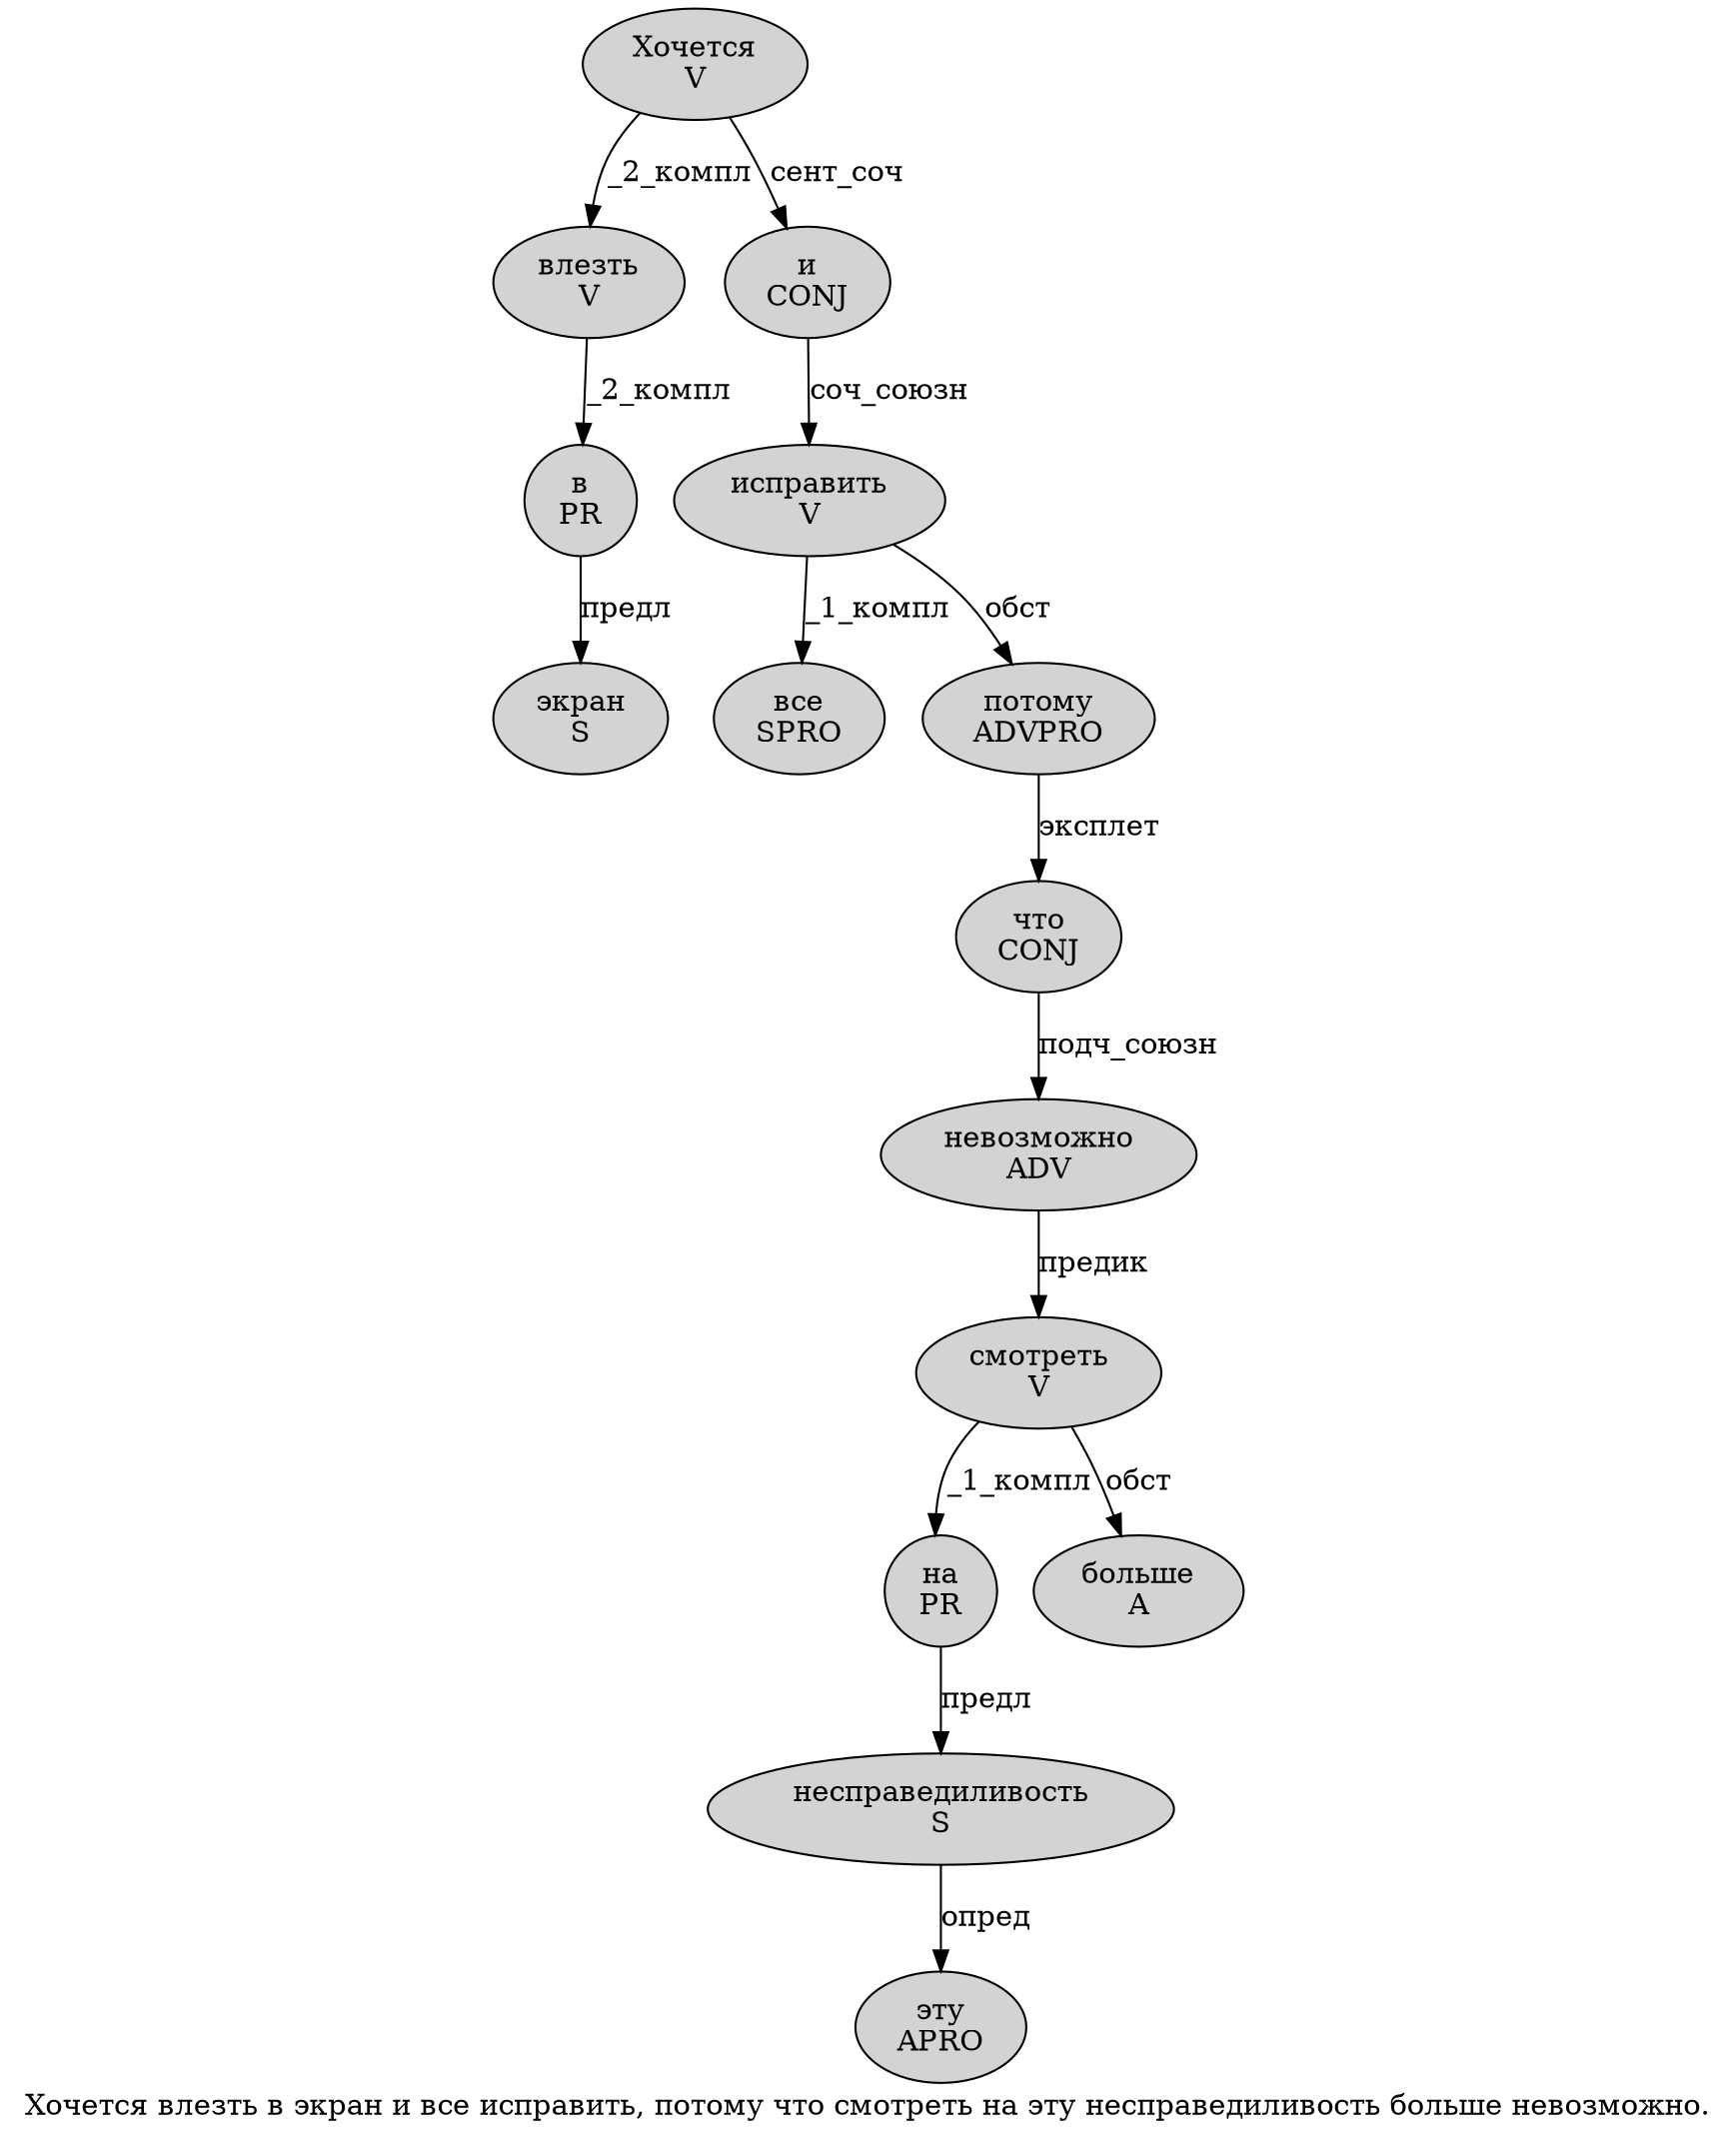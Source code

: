 digraph SENTENCE_881 {
	graph [label="Хочется влезть в экран и все исправить, потому что смотреть на эту несправедиливость больше невозможно."]
	node [style=filled]
		0 [label="Хочется
V" color="" fillcolor=lightgray penwidth=1 shape=ellipse]
		1 [label="влезть
V" color="" fillcolor=lightgray penwidth=1 shape=ellipse]
		2 [label="в
PR" color="" fillcolor=lightgray penwidth=1 shape=ellipse]
		3 [label="экран
S" color="" fillcolor=lightgray penwidth=1 shape=ellipse]
		4 [label="и
CONJ" color="" fillcolor=lightgray penwidth=1 shape=ellipse]
		5 [label="все
SPRO" color="" fillcolor=lightgray penwidth=1 shape=ellipse]
		6 [label="исправить
V" color="" fillcolor=lightgray penwidth=1 shape=ellipse]
		8 [label="потому
ADVPRO" color="" fillcolor=lightgray penwidth=1 shape=ellipse]
		9 [label="что
CONJ" color="" fillcolor=lightgray penwidth=1 shape=ellipse]
		10 [label="смотреть
V" color="" fillcolor=lightgray penwidth=1 shape=ellipse]
		11 [label="на
PR" color="" fillcolor=lightgray penwidth=1 shape=ellipse]
		12 [label="эту
APRO" color="" fillcolor=lightgray penwidth=1 shape=ellipse]
		13 [label="несправедиливость
S" color="" fillcolor=lightgray penwidth=1 shape=ellipse]
		14 [label="больше
A" color="" fillcolor=lightgray penwidth=1 shape=ellipse]
		15 [label="невозможно
ADV" color="" fillcolor=lightgray penwidth=1 shape=ellipse]
			15 -> 10 [label="предик"]
			10 -> 11 [label="_1_компл"]
			10 -> 14 [label="обст"]
			8 -> 9 [label="эксплет"]
			13 -> 12 [label="опред"]
			6 -> 5 [label="_1_компл"]
			6 -> 8 [label="обст"]
			11 -> 13 [label="предл"]
			0 -> 1 [label="_2_компл"]
			0 -> 4 [label="сент_соч"]
			2 -> 3 [label="предл"]
			1 -> 2 [label="_2_компл"]
			4 -> 6 [label="соч_союзн"]
			9 -> 15 [label="подч_союзн"]
}